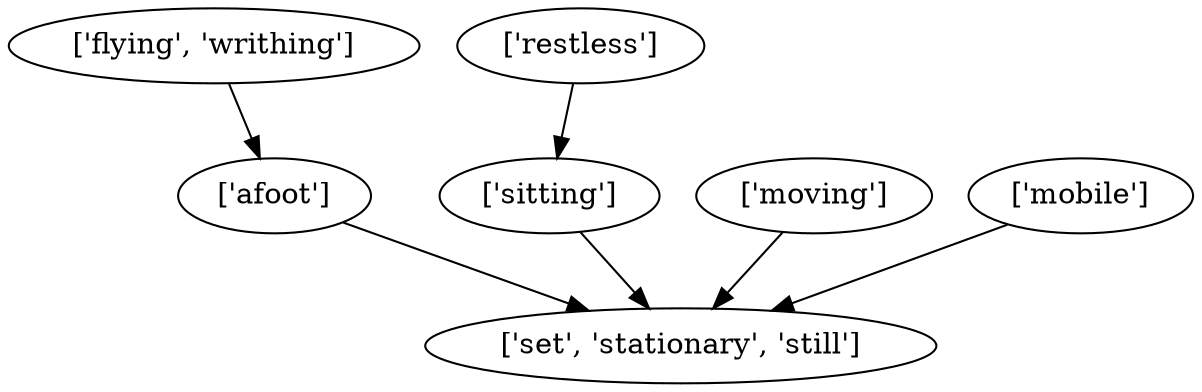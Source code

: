 strict digraph  {
	"['flying', 'writhing']" -> "['afoot']";
	"['afoot']" -> "['set', 'stationary', 'still']";
	"['restless']" -> "['sitting']";
	"['sitting']" -> "['set', 'stationary', 'still']";
	"['moving']" -> "['set', 'stationary', 'still']";
	"['mobile']" -> "['set', 'stationary', 'still']";
}
